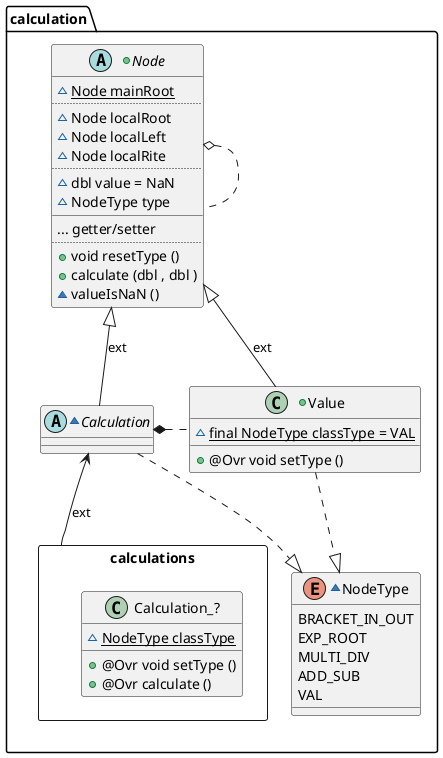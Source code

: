 @startuml

package calculation{

/'    +abstract Treebeard{
            ~ {field} {static} Node leftSlot
            ~ {field} {static} Node rootSlot
            ~ {field} {static} Node riteSlot
        ..
            ~ {field} {static} bool leftNull
            ~ {field} {static} bool rootNull
            ~ {field} {static} bool riteNull
        __
            ~ {method} {static} int identifySlot ()
    }'/

    +abstract Node{
            ~   {static} Node mainRoot
        ..
            ~   {field} Node localRoot
            ~   {field} Node localLeft
            ~   {field} Node localRite
        ..
            ~   {field} dbl value = NaN
            ~   {field} NodeType type
        __
                {method} ... getter/setter
'            +   {method} setValue ()
'            ~   {method} setValue (value)
        ..
            +   {method} void resetType ()
            +   {method} calculate (dbl , dbl )
            ~   {method} valueIsNaN ()
    }

    +class Value{
            ~   {static} final NodeType classType = VAL
            __
            +   {method} @Ovr void setType ()
    }

    ~abstract Calculation{
    }

    package calculations <<Rectangle>> {
        class Calculation_?{
                ~ {field} {static} NodeType classType
            __
                + {method} @Ovr void setType ()
                + {method} @Ovr calculate ()
        }
    }

    ~enum NodeType{
        BRACKET_IN_OUT
        EXP_ROOT
        MULTI_DIV
        ADD_SUB
        VAL
    }
}

    Node            o.     Node
    Node            <|-    Value           : ext
    Node            <|--    Calculation     : ext
    Calculation     <--     calculations    : ext
    Calculation     *.     Value
    Calculation     .|>    NodeType
    Value           ..|>    NodeType

@enduml